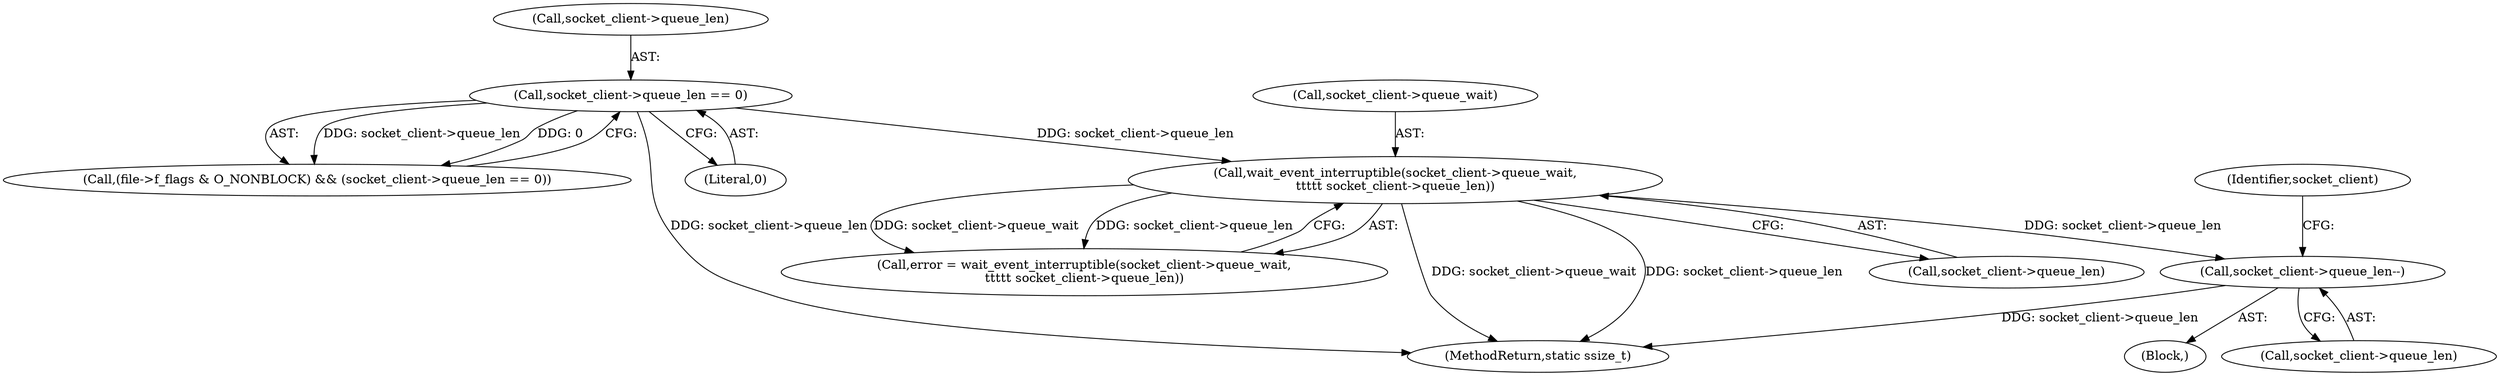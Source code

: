 digraph "0_linux_b5a1eeef04cc7859f34dec9b72ea1b28e4aba07c@API" {
"1000173" [label="(Call,socket_client->queue_len--)"];
"1000152" [label="(Call,wait_event_interruptible(socket_client->queue_wait,\n\t\t\t\t\t socket_client->queue_len))"];
"1000122" [label="(Call,socket_client->queue_len == 0)"];
"1000173" [label="(Call,socket_client->queue_len--)"];
"1000150" [label="(Call,error = wait_event_interruptible(socket_client->queue_wait,\n\t\t\t\t\t socket_client->queue_len))"];
"1000116" [label="(Call,(file->f_flags & O_NONBLOCK) && (socket_client->queue_len == 0))"];
"1000105" [label="(Block,)"];
"1000207" [label="(MethodReturn,static ssize_t)"];
"1000180" [label="(Identifier,socket_client)"];
"1000122" [label="(Call,socket_client->queue_len == 0)"];
"1000126" [label="(Literal,0)"];
"1000123" [label="(Call,socket_client->queue_len)"];
"1000152" [label="(Call,wait_event_interruptible(socket_client->queue_wait,\n\t\t\t\t\t socket_client->queue_len))"];
"1000174" [label="(Call,socket_client->queue_len)"];
"1000156" [label="(Call,socket_client->queue_len)"];
"1000153" [label="(Call,socket_client->queue_wait)"];
"1000173" -> "1000105"  [label="AST: "];
"1000173" -> "1000174"  [label="CFG: "];
"1000174" -> "1000173"  [label="AST: "];
"1000180" -> "1000173"  [label="CFG: "];
"1000173" -> "1000207"  [label="DDG: socket_client->queue_len"];
"1000152" -> "1000173"  [label="DDG: socket_client->queue_len"];
"1000152" -> "1000150"  [label="AST: "];
"1000152" -> "1000156"  [label="CFG: "];
"1000153" -> "1000152"  [label="AST: "];
"1000156" -> "1000152"  [label="AST: "];
"1000150" -> "1000152"  [label="CFG: "];
"1000152" -> "1000207"  [label="DDG: socket_client->queue_wait"];
"1000152" -> "1000207"  [label="DDG: socket_client->queue_len"];
"1000152" -> "1000150"  [label="DDG: socket_client->queue_wait"];
"1000152" -> "1000150"  [label="DDG: socket_client->queue_len"];
"1000122" -> "1000152"  [label="DDG: socket_client->queue_len"];
"1000122" -> "1000116"  [label="AST: "];
"1000122" -> "1000126"  [label="CFG: "];
"1000123" -> "1000122"  [label="AST: "];
"1000126" -> "1000122"  [label="AST: "];
"1000116" -> "1000122"  [label="CFG: "];
"1000122" -> "1000207"  [label="DDG: socket_client->queue_len"];
"1000122" -> "1000116"  [label="DDG: socket_client->queue_len"];
"1000122" -> "1000116"  [label="DDG: 0"];
}
